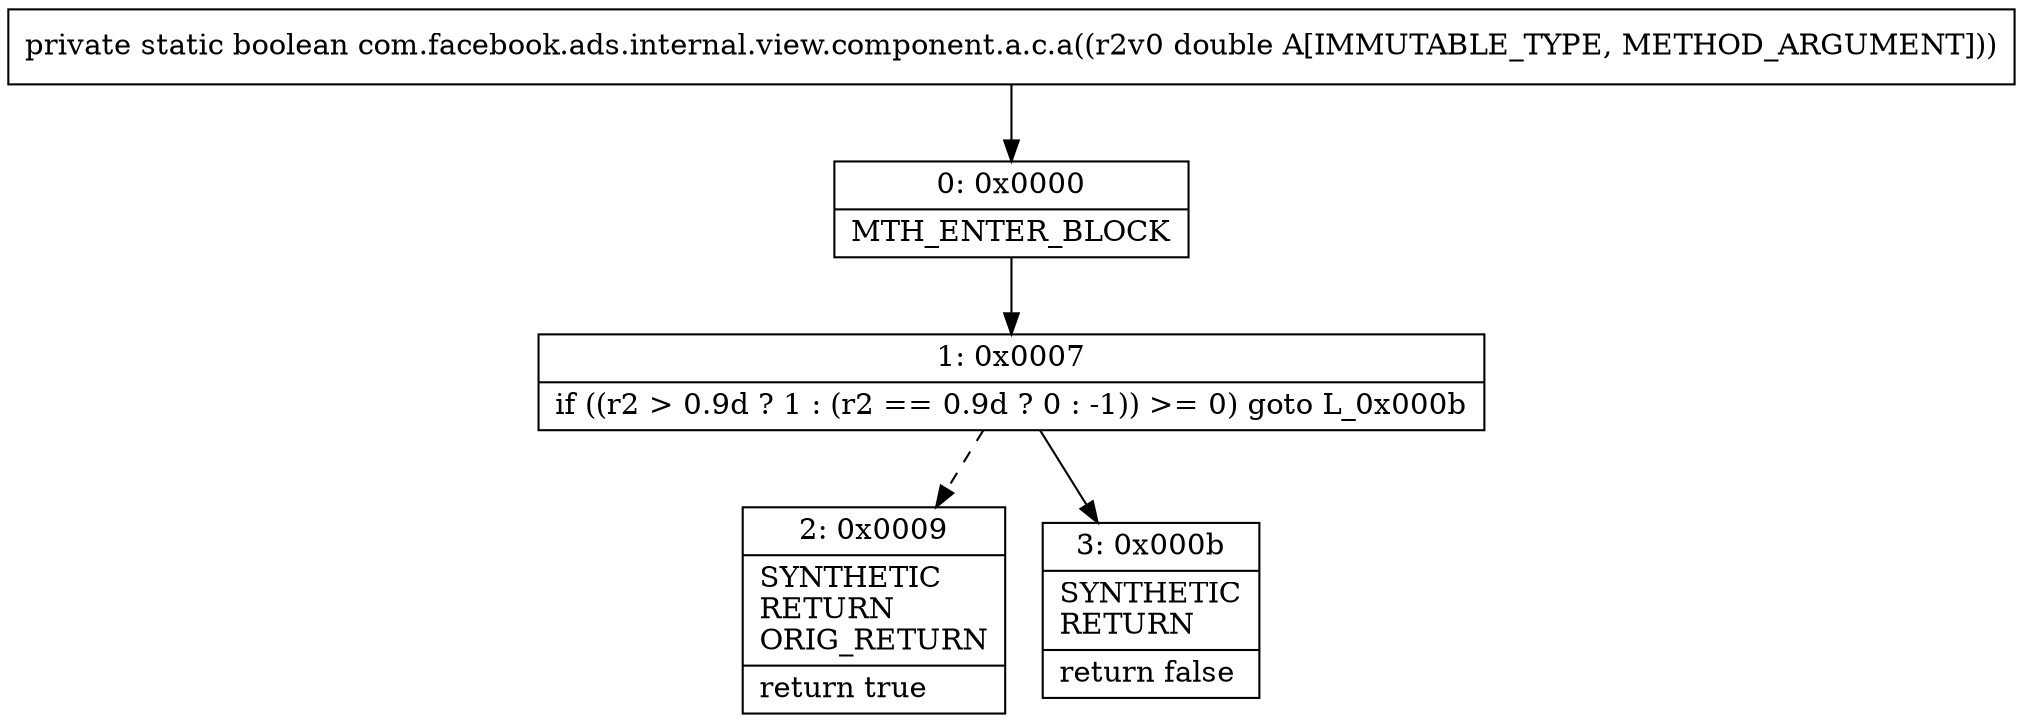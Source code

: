 digraph "CFG forcom.facebook.ads.internal.view.component.a.c.a(D)Z" {
Node_0 [shape=record,label="{0\:\ 0x0000|MTH_ENTER_BLOCK\l}"];
Node_1 [shape=record,label="{1\:\ 0x0007|if ((r2 \> 0.9d ? 1 : (r2 == 0.9d ? 0 : \-1)) \>= 0) goto L_0x000b\l}"];
Node_2 [shape=record,label="{2\:\ 0x0009|SYNTHETIC\lRETURN\lORIG_RETURN\l|return true\l}"];
Node_3 [shape=record,label="{3\:\ 0x000b|SYNTHETIC\lRETURN\l|return false\l}"];
MethodNode[shape=record,label="{private static boolean com.facebook.ads.internal.view.component.a.c.a((r2v0 double A[IMMUTABLE_TYPE, METHOD_ARGUMENT])) }"];
MethodNode -> Node_0;
Node_0 -> Node_1;
Node_1 -> Node_2[style=dashed];
Node_1 -> Node_3;
}

